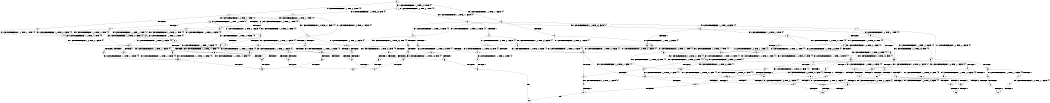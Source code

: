 digraph BCG {
size = "7, 10.5";
center = TRUE;
node [shape = circle];
0 [peripheries = 2];
0 -> 1 [label = "EX !1 !ATOMIC_EXCH_BRANCH (1, +0, TRUE, +0, 1, TRUE) !{0}"];
0 -> 2 [label = "EX !2 !ATOMIC_EXCH_BRANCH (1, +1, TRUE, +0, 3, TRUE) !{0}"];
0 -> 3 [label = "EX !0 !ATOMIC_EXCH_BRANCH (1, +1, TRUE, +1, 1, FALSE) !{0}"];
1 -> 4 [label = "EX !2 !ATOMIC_EXCH_BRANCH (1, +1, TRUE, +0, 3, TRUE) !{0}"];
1 -> 5 [label = "EX !0 !ATOMIC_EXCH_BRANCH (1, +1, TRUE, +1, 1, FALSE) !{0}"];
1 -> 1 [label = "EX !1 !ATOMIC_EXCH_BRANCH (1, +0, TRUE, +0, 1, TRUE) !{0}"];
2 -> 6 [label = "TERMINATE !2"];
2 -> 7 [label = "EX !1 !ATOMIC_EXCH_BRANCH (1, +0, TRUE, +0, 1, FALSE) !{0}"];
2 -> 8 [label = "EX !0 !ATOMIC_EXCH_BRANCH (1, +1, TRUE, +1, 1, TRUE) !{0}"];
3 -> 9 [label = "TERMINATE !0"];
3 -> 10 [label = "EX !1 !ATOMIC_EXCH_BRANCH (1, +0, TRUE, +0, 1, FALSE) !{0}"];
3 -> 11 [label = "EX !2 !ATOMIC_EXCH_BRANCH (1, +1, TRUE, +0, 3, FALSE) !{0}"];
4 -> 12 [label = "TERMINATE !2"];
4 -> 13 [label = "EX !0 !ATOMIC_EXCH_BRANCH (1, +1, TRUE, +1, 1, TRUE) !{0}"];
4 -> 7 [label = "EX !1 !ATOMIC_EXCH_BRANCH (1, +0, TRUE, +0, 1, FALSE) !{0}"];
5 -> 14 [label = "TERMINATE !0"];
5 -> 15 [label = "EX !2 !ATOMIC_EXCH_BRANCH (1, +1, TRUE, +0, 3, FALSE) !{0}"];
5 -> 10 [label = "EX !1 !ATOMIC_EXCH_BRANCH (1, +0, TRUE, +0, 1, FALSE) !{0}"];
6 -> 16 [label = "EX !1 !ATOMIC_EXCH_BRANCH (1, +0, TRUE, +0, 1, FALSE) !{0}"];
6 -> 17 [label = "EX !0 !ATOMIC_EXCH_BRANCH (1, +1, TRUE, +1, 1, TRUE) !{0}"];
7 -> 18 [label = "TERMINATE !1"];
7 -> 19 [label = "TERMINATE !2"];
7 -> 20 [label = "EX !0 !ATOMIC_EXCH_BRANCH (1, +1, TRUE, +1, 1, FALSE) !{0}"];
8 -> 21 [label = "TERMINATE !2"];
8 -> 22 [label = "EX !1 !ATOMIC_EXCH_BRANCH (1, +0, TRUE, +0, 1, FALSE) !{0}"];
8 -> 8 [label = "EX !0 !ATOMIC_EXCH_BRANCH (1, +1, TRUE, +1, 1, TRUE) !{0}"];
9 -> 23 [label = "EX !2 !ATOMIC_EXCH_BRANCH (1, +1, TRUE, +0, 3, FALSE) !{1}"];
9 -> 24 [label = "EX !1 !ATOMIC_EXCH_BRANCH (1, +0, TRUE, +0, 1, FALSE) !{1}"];
10 -> 25 [label = "TERMINATE !1"];
10 -> 26 [label = "TERMINATE !0"];
10 -> 20 [label = "EX !2 !ATOMIC_EXCH_BRANCH (1, +1, TRUE, +0, 3, TRUE) !{0}"];
11 -> 27 [label = "TERMINATE !0"];
11 -> 28 [label = "EX !1 !ATOMIC_EXCH_BRANCH (1, +0, TRUE, +0, 1, FALSE) !{0}"];
11 -> 29 [label = "EX !2 !ATOMIC_EXCH_BRANCH (1, +0, TRUE, +1, 1, TRUE) !{0}"];
12 -> 30 [label = "EX !0 !ATOMIC_EXCH_BRANCH (1, +1, TRUE, +1, 1, TRUE) !{0}"];
12 -> 16 [label = "EX !1 !ATOMIC_EXCH_BRANCH (1, +0, TRUE, +0, 1, FALSE) !{0}"];
13 -> 31 [label = "TERMINATE !2"];
13 -> 22 [label = "EX !1 !ATOMIC_EXCH_BRANCH (1, +0, TRUE, +0, 1, FALSE) !{0}"];
13 -> 13 [label = "EX !0 !ATOMIC_EXCH_BRANCH (1, +1, TRUE, +1, 1, TRUE) !{0}"];
14 -> 32 [label = "EX !2 !ATOMIC_EXCH_BRANCH (1, +1, TRUE, +0, 3, FALSE) !{1}"];
14 -> 24 [label = "EX !1 !ATOMIC_EXCH_BRANCH (1, +0, TRUE, +0, 1, FALSE) !{1}"];
15 -> 33 [label = "TERMINATE !0"];
15 -> 34 [label = "EX !2 !ATOMIC_EXCH_BRANCH (1, +0, TRUE, +1, 1, TRUE) !{0}"];
15 -> 28 [label = "EX !1 !ATOMIC_EXCH_BRANCH (1, +0, TRUE, +0, 1, FALSE) !{0}"];
16 -> 35 [label = "TERMINATE !1"];
16 -> 36 [label = "EX !0 !ATOMIC_EXCH_BRANCH (1, +1, TRUE, +1, 1, FALSE) !{0}"];
17 -> 37 [label = "EX !1 !ATOMIC_EXCH_BRANCH (1, +0, TRUE, +0, 1, FALSE) !{0}"];
17 -> 17 [label = "EX !0 !ATOMIC_EXCH_BRANCH (1, +1, TRUE, +1, 1, TRUE) !{0}"];
18 -> 38 [label = "TERMINATE !2"];
18 -> 39 [label = "EX !0 !ATOMIC_EXCH_BRANCH (1, +1, TRUE, +1, 1, FALSE) !{0}"];
19 -> 35 [label = "TERMINATE !1"];
19 -> 36 [label = "EX !0 !ATOMIC_EXCH_BRANCH (1, +1, TRUE, +1, 1, FALSE) !{0}"];
20 -> 40 [label = "TERMINATE !1"];
20 -> 41 [label = "TERMINATE !2"];
20 -> 42 [label = "TERMINATE !0"];
21 -> 37 [label = "EX !1 !ATOMIC_EXCH_BRANCH (1, +0, TRUE, +0, 1, FALSE) !{0}"];
21 -> 17 [label = "EX !0 !ATOMIC_EXCH_BRANCH (1, +1, TRUE, +1, 1, TRUE) !{0}"];
22 -> 43 [label = "TERMINATE !1"];
22 -> 44 [label = "TERMINATE !2"];
22 -> 20 [label = "EX !0 !ATOMIC_EXCH_BRANCH (1, +1, TRUE, +1, 1, FALSE) !{0}"];
23 -> 45 [label = "EX !1 !ATOMIC_EXCH_BRANCH (1, +0, TRUE, +0, 1, FALSE) !{1}"];
23 -> 46 [label = "EX !2 !ATOMIC_EXCH_BRANCH (1, +0, TRUE, +1, 1, TRUE) !{1}"];
24 -> 47 [label = "TERMINATE !1"];
24 -> 48 [label = "EX !2 !ATOMIC_EXCH_BRANCH (1, +1, TRUE, +0, 3, TRUE) !{1}"];
25 -> 49 [label = "TERMINATE !0"];
25 -> 39 [label = "EX !2 !ATOMIC_EXCH_BRANCH (1, +1, TRUE, +0, 3, TRUE) !{0}"];
26 -> 47 [label = "TERMINATE !1"];
26 -> 48 [label = "EX !2 !ATOMIC_EXCH_BRANCH (1, +1, TRUE, +0, 3, TRUE) !{1}"];
27 -> 45 [label = "EX !1 !ATOMIC_EXCH_BRANCH (1, +0, TRUE, +0, 1, FALSE) !{1}"];
27 -> 46 [label = "EX !2 !ATOMIC_EXCH_BRANCH (1, +0, TRUE, +1, 1, TRUE) !{1}"];
28 -> 50 [label = "TERMINATE !1"];
28 -> 51 [label = "TERMINATE !0"];
28 -> 52 [label = "EX !2 !ATOMIC_EXCH_BRANCH (1, +0, TRUE, +1, 1, FALSE) !{0}"];
29 -> 53 [label = "TERMINATE !0"];
29 -> 54 [label = "EX !1 !ATOMIC_EXCH_BRANCH (1, +0, TRUE, +0, 1, TRUE) !{0}"];
29 -> 55 [label = "EX !2 !ATOMIC_EXCH_BRANCH (1, +1, TRUE, +0, 3, TRUE) !{0}"];
30 -> 37 [label = "EX !1 !ATOMIC_EXCH_BRANCH (1, +0, TRUE, +0, 1, FALSE) !{0}"];
30 -> 30 [label = "EX !0 !ATOMIC_EXCH_BRANCH (1, +1, TRUE, +1, 1, TRUE) !{0}"];
31 -> 37 [label = "EX !1 !ATOMIC_EXCH_BRANCH (1, +0, TRUE, +0, 1, FALSE) !{0}"];
31 -> 30 [label = "EX !0 !ATOMIC_EXCH_BRANCH (1, +1, TRUE, +1, 1, TRUE) !{0}"];
32 -> 56 [label = "EX !2 !ATOMIC_EXCH_BRANCH (1, +0, TRUE, +1, 1, TRUE) !{1}"];
32 -> 45 [label = "EX !1 !ATOMIC_EXCH_BRANCH (1, +0, TRUE, +0, 1, FALSE) !{1}"];
33 -> 56 [label = "EX !2 !ATOMIC_EXCH_BRANCH (1, +0, TRUE, +1, 1, TRUE) !{1}"];
33 -> 45 [label = "EX !1 !ATOMIC_EXCH_BRANCH (1, +0, TRUE, +0, 1, FALSE) !{1}"];
34 -> 57 [label = "TERMINATE !0"];
34 -> 58 [label = "EX !2 !ATOMIC_EXCH_BRANCH (1, +1, TRUE, +0, 3, TRUE) !{0}"];
34 -> 54 [label = "EX !1 !ATOMIC_EXCH_BRANCH (1, +0, TRUE, +0, 1, TRUE) !{0}"];
35 -> 59 [label = "EX !0 !ATOMIC_EXCH_BRANCH (1, +1, TRUE, +1, 1, FALSE) !{0}"];
36 -> 60 [label = "TERMINATE !1"];
36 -> 61 [label = "TERMINATE !0"];
37 -> 62 [label = "TERMINATE !1"];
37 -> 36 [label = "EX !0 !ATOMIC_EXCH_BRANCH (1, +1, TRUE, +1, 1, FALSE) !{0}"];
38 -> 59 [label = "EX !0 !ATOMIC_EXCH_BRANCH (1, +1, TRUE, +1, 1, FALSE) !{0}"];
39 -> 63 [label = "TERMINATE !2"];
39 -> 64 [label = "TERMINATE !0"];
40 -> 63 [label = "TERMINATE !2"];
40 -> 64 [label = "TERMINATE !0"];
41 -> 60 [label = "TERMINATE !1"];
41 -> 61 [label = "TERMINATE !0"];
42 -> 65 [label = "TERMINATE !1"];
42 -> 66 [label = "TERMINATE !2"];
43 -> 67 [label = "TERMINATE !2"];
43 -> 39 [label = "EX !0 !ATOMIC_EXCH_BRANCH (1, +1, TRUE, +1, 1, FALSE) !{0}"];
44 -> 62 [label = "TERMINATE !1"];
44 -> 36 [label = "EX !0 !ATOMIC_EXCH_BRANCH (1, +1, TRUE, +1, 1, FALSE) !{0}"];
45 -> 68 [label = "TERMINATE !1"];
45 -> 69 [label = "EX !2 !ATOMIC_EXCH_BRANCH (1, +0, TRUE, +1, 1, FALSE) !{1}"];
46 -> 70 [label = "EX !1 !ATOMIC_EXCH_BRANCH (1, +0, TRUE, +0, 1, TRUE) !{1}"];
46 -> 71 [label = "EX !2 !ATOMIC_EXCH_BRANCH (1, +1, TRUE, +0, 3, TRUE) !{1}"];
47 -> 72 [label = "EX !2 !ATOMIC_EXCH_BRANCH (1, +1, TRUE, +0, 3, TRUE) !{2}"];
48 -> 65 [label = "TERMINATE !1"];
48 -> 66 [label = "TERMINATE !2"];
49 -> 73 [label = "EX !2 !ATOMIC_EXCH_BRANCH (1, +1, TRUE, +0, 3, TRUE) !{1}"];
50 -> 74 [label = "TERMINATE !0"];
50 -> 75 [label = "EX !2 !ATOMIC_EXCH_BRANCH (1, +0, TRUE, +1, 1, FALSE) !{0}"];
51 -> 68 [label = "TERMINATE !1"];
51 -> 69 [label = "EX !2 !ATOMIC_EXCH_BRANCH (1, +0, TRUE, +1, 1, FALSE) !{1}"];
52 -> 76 [label = "TERMINATE !1"];
52 -> 77 [label = "TERMINATE !2"];
52 -> 78 [label = "TERMINATE !0"];
53 -> 70 [label = "EX !1 !ATOMIC_EXCH_BRANCH (1, +0, TRUE, +0, 1, TRUE) !{1}"];
53 -> 71 [label = "EX !2 !ATOMIC_EXCH_BRANCH (1, +1, TRUE, +0, 3, TRUE) !{1}"];
54 -> 57 [label = "TERMINATE !0"];
54 -> 58 [label = "EX !2 !ATOMIC_EXCH_BRANCH (1, +1, TRUE, +0, 3, TRUE) !{0}"];
54 -> 54 [label = "EX !1 !ATOMIC_EXCH_BRANCH (1, +0, TRUE, +0, 1, TRUE) !{0}"];
55 -> 79 [label = "TERMINATE !2"];
55 -> 80 [label = "TERMINATE !0"];
55 -> 81 [label = "EX !1 !ATOMIC_EXCH_BRANCH (1, +0, TRUE, +0, 1, FALSE) !{0}"];
56 -> 82 [label = "EX !2 !ATOMIC_EXCH_BRANCH (1, +1, TRUE, +0, 3, TRUE) !{1}"];
56 -> 70 [label = "EX !1 !ATOMIC_EXCH_BRANCH (1, +0, TRUE, +0, 1, TRUE) !{1}"];
57 -> 82 [label = "EX !2 !ATOMIC_EXCH_BRANCH (1, +1, TRUE, +0, 3, TRUE) !{1}"];
57 -> 70 [label = "EX !1 !ATOMIC_EXCH_BRANCH (1, +0, TRUE, +0, 1, TRUE) !{1}"];
58 -> 83 [label = "TERMINATE !2"];
58 -> 84 [label = "TERMINATE !0"];
58 -> 81 [label = "EX !1 !ATOMIC_EXCH_BRANCH (1, +0, TRUE, +0, 1, FALSE) !{0}"];
59 -> 85 [label = "TERMINATE !0"];
60 -> 85 [label = "TERMINATE !0"];
61 -> 86 [label = "TERMINATE !1"];
62 -> 59 [label = "EX !0 !ATOMIC_EXCH_BRANCH (1, +1, TRUE, +1, 1, FALSE) !{0}"];
63 -> 85 [label = "TERMINATE !0"];
64 -> 87 [label = "TERMINATE !2"];
65 -> 88 [label = "TERMINATE !2"];
66 -> 86 [label = "TERMINATE !1"];
67 -> 59 [label = "EX !0 !ATOMIC_EXCH_BRANCH (1, +1, TRUE, +1, 1, FALSE) !{0}"];
68 -> 89 [label = "EX !2 !ATOMIC_EXCH_BRANCH (1, +0, TRUE, +1, 1, FALSE) !{2}"];
69 -> 90 [label = "TERMINATE !1"];
69 -> 91 [label = "TERMINATE !2"];
70 -> 82 [label = "EX !2 !ATOMIC_EXCH_BRANCH (1, +1, TRUE, +0, 3, TRUE) !{1}"];
70 -> 70 [label = "EX !1 !ATOMIC_EXCH_BRANCH (1, +0, TRUE, +0, 1, TRUE) !{1}"];
71 -> 92 [label = "TERMINATE !2"];
71 -> 93 [label = "EX !1 !ATOMIC_EXCH_BRANCH (1, +0, TRUE, +0, 1, FALSE) !{1}"];
72 -> 88 [label = "TERMINATE !2"];
73 -> 87 [label = "TERMINATE !2"];
74 -> 94 [label = "EX !2 !ATOMIC_EXCH_BRANCH (1, +0, TRUE, +1, 1, FALSE) !{1}"];
75 -> 95 [label = "TERMINATE !2"];
75 -> 96 [label = "TERMINATE !0"];
76 -> 95 [label = "TERMINATE !2"];
76 -> 96 [label = "TERMINATE !0"];
77 -> 97 [label = "TERMINATE !1"];
77 -> 98 [label = "TERMINATE !0"];
78 -> 90 [label = "TERMINATE !1"];
78 -> 91 [label = "TERMINATE !2"];
79 -> 99 [label = "TERMINATE !0"];
79 -> 100 [label = "EX !1 !ATOMIC_EXCH_BRANCH (1, +0, TRUE, +0, 1, FALSE) !{0}"];
80 -> 92 [label = "TERMINATE !2"];
80 -> 93 [label = "EX !1 !ATOMIC_EXCH_BRANCH (1, +0, TRUE, +0, 1, FALSE) !{1}"];
81 -> 76 [label = "TERMINATE !1"];
81 -> 77 [label = "TERMINATE !2"];
81 -> 78 [label = "TERMINATE !0"];
82 -> 101 [label = "TERMINATE !2"];
82 -> 93 [label = "EX !1 !ATOMIC_EXCH_BRANCH (1, +0, TRUE, +0, 1, FALSE) !{1}"];
83 -> 102 [label = "TERMINATE !0"];
83 -> 100 [label = "EX !1 !ATOMIC_EXCH_BRANCH (1, +0, TRUE, +0, 1, FALSE) !{0}"];
84 -> 101 [label = "TERMINATE !2"];
84 -> 93 [label = "EX !1 !ATOMIC_EXCH_BRANCH (1, +0, TRUE, +0, 1, FALSE) !{1}"];
88 -> 103 [label = "exit"];
89 -> 104 [label = "TERMINATE !2"];
90 -> 104 [label = "TERMINATE !2"];
91 -> 105 [label = "TERMINATE !1"];
92 -> 106 [label = "EX !1 !ATOMIC_EXCH_BRANCH (1, +0, TRUE, +0, 1, FALSE) !{1}"];
93 -> 90 [label = "TERMINATE !1"];
93 -> 91 [label = "TERMINATE !2"];
94 -> 107 [label = "TERMINATE !2"];
95 -> 108 [label = "TERMINATE !0"];
96 -> 107 [label = "TERMINATE !2"];
97 -> 108 [label = "TERMINATE !0"];
98 -> 105 [label = "TERMINATE !1"];
99 -> 106 [label = "EX !1 !ATOMIC_EXCH_BRANCH (1, +0, TRUE, +0, 1, FALSE) !{1}"];
100 -> 97 [label = "TERMINATE !1"];
100 -> 98 [label = "TERMINATE !0"];
101 -> 106 [label = "EX !1 !ATOMIC_EXCH_BRANCH (1, +0, TRUE, +0, 1, FALSE) !{1}"];
102 -> 106 [label = "EX !1 !ATOMIC_EXCH_BRANCH (1, +0, TRUE, +0, 1, FALSE) !{1}"];
104 -> 103 [label = "exit"];
106 -> 105 [label = "TERMINATE !1"];
}

